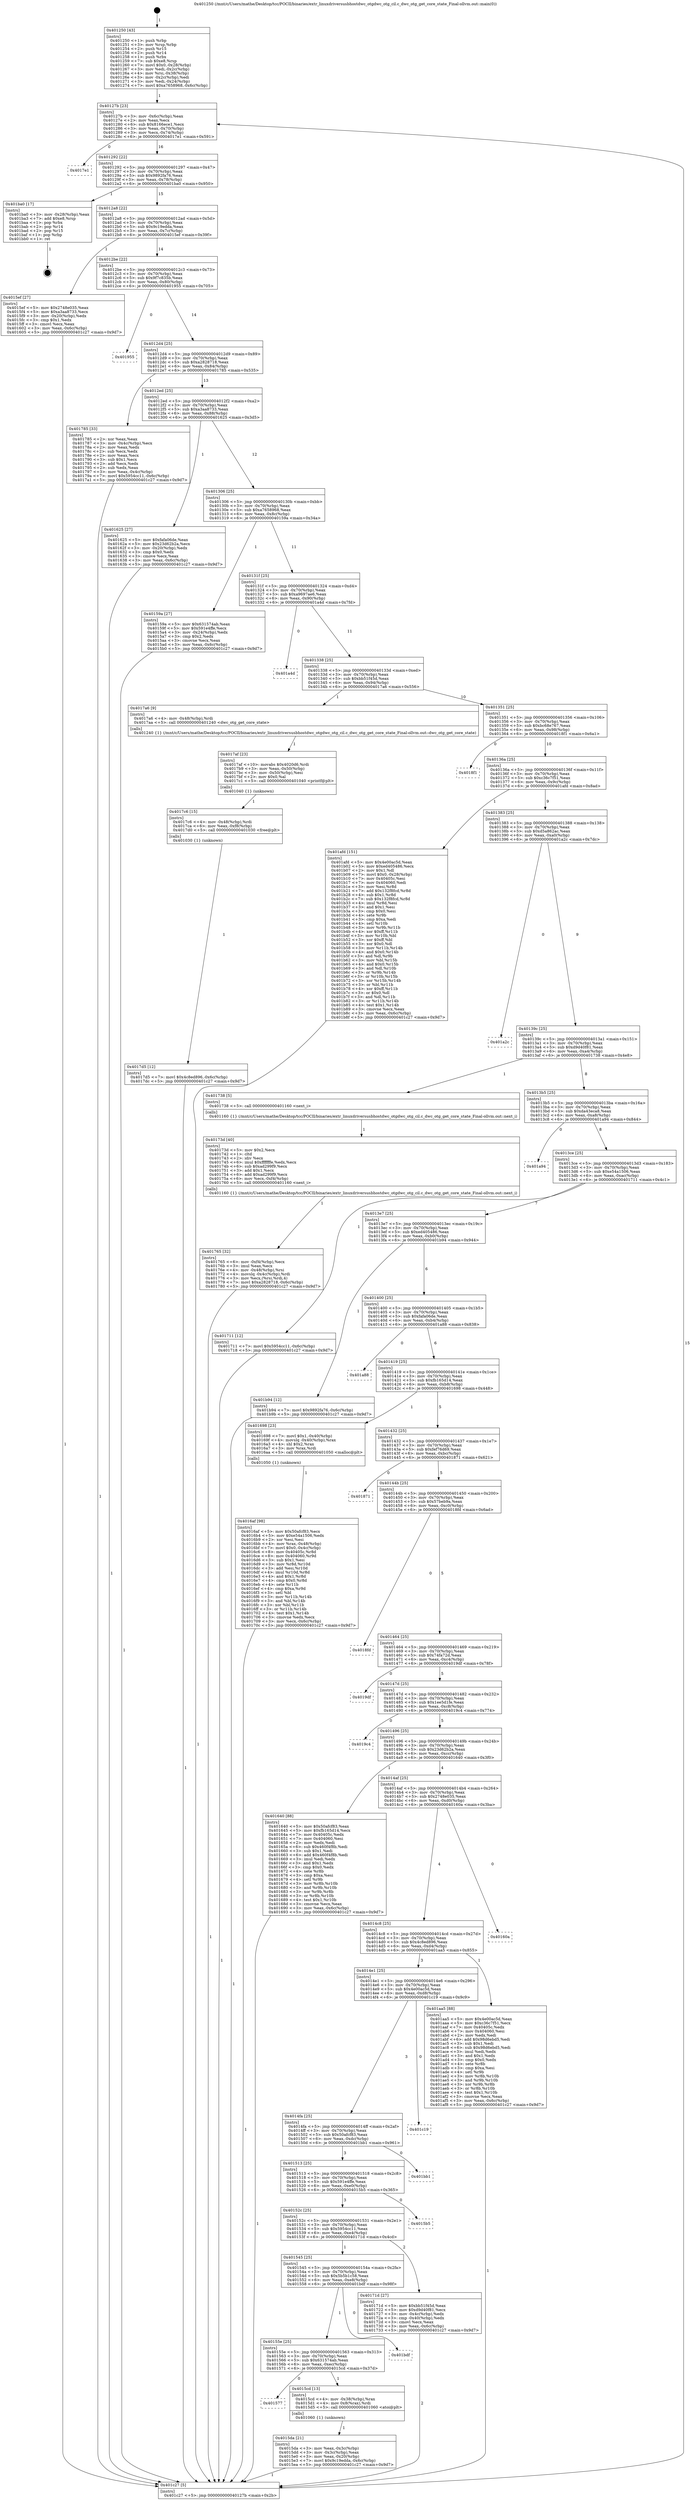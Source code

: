 digraph "0x401250" {
  label = "0x401250 (/mnt/c/Users/mathe/Desktop/tcc/POCII/binaries/extr_linuxdriversusbhostdwc_otgdwc_otg_cil.c_dwc_otg_get_core_state_Final-ollvm.out::main(0))"
  labelloc = "t"
  node[shape=record]

  Entry [label="",width=0.3,height=0.3,shape=circle,fillcolor=black,style=filled]
  "0x40127b" [label="{
     0x40127b [23]\l
     | [instrs]\l
     &nbsp;&nbsp;0x40127b \<+3\>: mov -0x6c(%rbp),%eax\l
     &nbsp;&nbsp;0x40127e \<+2\>: mov %eax,%ecx\l
     &nbsp;&nbsp;0x401280 \<+6\>: sub $0x8166ece1,%ecx\l
     &nbsp;&nbsp;0x401286 \<+3\>: mov %eax,-0x70(%rbp)\l
     &nbsp;&nbsp;0x401289 \<+3\>: mov %ecx,-0x74(%rbp)\l
     &nbsp;&nbsp;0x40128c \<+6\>: je 00000000004017e1 \<main+0x591\>\l
  }"]
  "0x4017e1" [label="{
     0x4017e1\l
  }", style=dashed]
  "0x401292" [label="{
     0x401292 [22]\l
     | [instrs]\l
     &nbsp;&nbsp;0x401292 \<+5\>: jmp 0000000000401297 \<main+0x47\>\l
     &nbsp;&nbsp;0x401297 \<+3\>: mov -0x70(%rbp),%eax\l
     &nbsp;&nbsp;0x40129a \<+5\>: sub $0x9892fa76,%eax\l
     &nbsp;&nbsp;0x40129f \<+3\>: mov %eax,-0x78(%rbp)\l
     &nbsp;&nbsp;0x4012a2 \<+6\>: je 0000000000401ba0 \<main+0x950\>\l
  }"]
  Exit [label="",width=0.3,height=0.3,shape=circle,fillcolor=black,style=filled,peripheries=2]
  "0x401ba0" [label="{
     0x401ba0 [17]\l
     | [instrs]\l
     &nbsp;&nbsp;0x401ba0 \<+3\>: mov -0x28(%rbp),%eax\l
     &nbsp;&nbsp;0x401ba3 \<+7\>: add $0xe8,%rsp\l
     &nbsp;&nbsp;0x401baa \<+1\>: pop %rbx\l
     &nbsp;&nbsp;0x401bab \<+2\>: pop %r14\l
     &nbsp;&nbsp;0x401bad \<+2\>: pop %r15\l
     &nbsp;&nbsp;0x401baf \<+1\>: pop %rbp\l
     &nbsp;&nbsp;0x401bb0 \<+1\>: ret\l
  }"]
  "0x4012a8" [label="{
     0x4012a8 [22]\l
     | [instrs]\l
     &nbsp;&nbsp;0x4012a8 \<+5\>: jmp 00000000004012ad \<main+0x5d\>\l
     &nbsp;&nbsp;0x4012ad \<+3\>: mov -0x70(%rbp),%eax\l
     &nbsp;&nbsp;0x4012b0 \<+5\>: sub $0x9c19edda,%eax\l
     &nbsp;&nbsp;0x4012b5 \<+3\>: mov %eax,-0x7c(%rbp)\l
     &nbsp;&nbsp;0x4012b8 \<+6\>: je 00000000004015ef \<main+0x39f\>\l
  }"]
  "0x4017d5" [label="{
     0x4017d5 [12]\l
     | [instrs]\l
     &nbsp;&nbsp;0x4017d5 \<+7\>: movl $0x4c8ed896,-0x6c(%rbp)\l
     &nbsp;&nbsp;0x4017dc \<+5\>: jmp 0000000000401c27 \<main+0x9d7\>\l
  }"]
  "0x4015ef" [label="{
     0x4015ef [27]\l
     | [instrs]\l
     &nbsp;&nbsp;0x4015ef \<+5\>: mov $0x2748e035,%eax\l
     &nbsp;&nbsp;0x4015f4 \<+5\>: mov $0xa3aa8733,%ecx\l
     &nbsp;&nbsp;0x4015f9 \<+3\>: mov -0x20(%rbp),%edx\l
     &nbsp;&nbsp;0x4015fc \<+3\>: cmp $0x1,%edx\l
     &nbsp;&nbsp;0x4015ff \<+3\>: cmovl %ecx,%eax\l
     &nbsp;&nbsp;0x401602 \<+3\>: mov %eax,-0x6c(%rbp)\l
     &nbsp;&nbsp;0x401605 \<+5\>: jmp 0000000000401c27 \<main+0x9d7\>\l
  }"]
  "0x4012be" [label="{
     0x4012be [22]\l
     | [instrs]\l
     &nbsp;&nbsp;0x4012be \<+5\>: jmp 00000000004012c3 \<main+0x73\>\l
     &nbsp;&nbsp;0x4012c3 \<+3\>: mov -0x70(%rbp),%eax\l
     &nbsp;&nbsp;0x4012c6 \<+5\>: sub $0x9f7c835b,%eax\l
     &nbsp;&nbsp;0x4012cb \<+3\>: mov %eax,-0x80(%rbp)\l
     &nbsp;&nbsp;0x4012ce \<+6\>: je 0000000000401955 \<main+0x705\>\l
  }"]
  "0x4017c6" [label="{
     0x4017c6 [15]\l
     | [instrs]\l
     &nbsp;&nbsp;0x4017c6 \<+4\>: mov -0x48(%rbp),%rdi\l
     &nbsp;&nbsp;0x4017ca \<+6\>: mov %eax,-0xf8(%rbp)\l
     &nbsp;&nbsp;0x4017d0 \<+5\>: call 0000000000401030 \<free@plt\>\l
     | [calls]\l
     &nbsp;&nbsp;0x401030 \{1\} (unknown)\l
  }"]
  "0x401955" [label="{
     0x401955\l
  }", style=dashed]
  "0x4012d4" [label="{
     0x4012d4 [25]\l
     | [instrs]\l
     &nbsp;&nbsp;0x4012d4 \<+5\>: jmp 00000000004012d9 \<main+0x89\>\l
     &nbsp;&nbsp;0x4012d9 \<+3\>: mov -0x70(%rbp),%eax\l
     &nbsp;&nbsp;0x4012dc \<+5\>: sub $0xa2828718,%eax\l
     &nbsp;&nbsp;0x4012e1 \<+6\>: mov %eax,-0x84(%rbp)\l
     &nbsp;&nbsp;0x4012e7 \<+6\>: je 0000000000401785 \<main+0x535\>\l
  }"]
  "0x4017af" [label="{
     0x4017af [23]\l
     | [instrs]\l
     &nbsp;&nbsp;0x4017af \<+10\>: movabs $0x4020d6,%rdi\l
     &nbsp;&nbsp;0x4017b9 \<+3\>: mov %eax,-0x50(%rbp)\l
     &nbsp;&nbsp;0x4017bc \<+3\>: mov -0x50(%rbp),%esi\l
     &nbsp;&nbsp;0x4017bf \<+2\>: mov $0x0,%al\l
     &nbsp;&nbsp;0x4017c1 \<+5\>: call 0000000000401040 \<printf@plt\>\l
     | [calls]\l
     &nbsp;&nbsp;0x401040 \{1\} (unknown)\l
  }"]
  "0x401785" [label="{
     0x401785 [33]\l
     | [instrs]\l
     &nbsp;&nbsp;0x401785 \<+2\>: xor %eax,%eax\l
     &nbsp;&nbsp;0x401787 \<+3\>: mov -0x4c(%rbp),%ecx\l
     &nbsp;&nbsp;0x40178a \<+2\>: mov %eax,%edx\l
     &nbsp;&nbsp;0x40178c \<+2\>: sub %ecx,%edx\l
     &nbsp;&nbsp;0x40178e \<+2\>: mov %eax,%ecx\l
     &nbsp;&nbsp;0x401790 \<+3\>: sub $0x1,%ecx\l
     &nbsp;&nbsp;0x401793 \<+2\>: add %ecx,%edx\l
     &nbsp;&nbsp;0x401795 \<+2\>: sub %edx,%eax\l
     &nbsp;&nbsp;0x401797 \<+3\>: mov %eax,-0x4c(%rbp)\l
     &nbsp;&nbsp;0x40179a \<+7\>: movl $0x5954cc11,-0x6c(%rbp)\l
     &nbsp;&nbsp;0x4017a1 \<+5\>: jmp 0000000000401c27 \<main+0x9d7\>\l
  }"]
  "0x4012ed" [label="{
     0x4012ed [25]\l
     | [instrs]\l
     &nbsp;&nbsp;0x4012ed \<+5\>: jmp 00000000004012f2 \<main+0xa2\>\l
     &nbsp;&nbsp;0x4012f2 \<+3\>: mov -0x70(%rbp),%eax\l
     &nbsp;&nbsp;0x4012f5 \<+5\>: sub $0xa3aa8733,%eax\l
     &nbsp;&nbsp;0x4012fa \<+6\>: mov %eax,-0x88(%rbp)\l
     &nbsp;&nbsp;0x401300 \<+6\>: je 0000000000401625 \<main+0x3d5\>\l
  }"]
  "0x401765" [label="{
     0x401765 [32]\l
     | [instrs]\l
     &nbsp;&nbsp;0x401765 \<+6\>: mov -0xf4(%rbp),%ecx\l
     &nbsp;&nbsp;0x40176b \<+3\>: imul %eax,%ecx\l
     &nbsp;&nbsp;0x40176e \<+4\>: mov -0x48(%rbp),%rsi\l
     &nbsp;&nbsp;0x401772 \<+4\>: movslq -0x4c(%rbp),%rdi\l
     &nbsp;&nbsp;0x401776 \<+3\>: mov %ecx,(%rsi,%rdi,4)\l
     &nbsp;&nbsp;0x401779 \<+7\>: movl $0xa2828718,-0x6c(%rbp)\l
     &nbsp;&nbsp;0x401780 \<+5\>: jmp 0000000000401c27 \<main+0x9d7\>\l
  }"]
  "0x401625" [label="{
     0x401625 [27]\l
     | [instrs]\l
     &nbsp;&nbsp;0x401625 \<+5\>: mov $0xfafa06de,%eax\l
     &nbsp;&nbsp;0x40162a \<+5\>: mov $0x23d62b2a,%ecx\l
     &nbsp;&nbsp;0x40162f \<+3\>: mov -0x20(%rbp),%edx\l
     &nbsp;&nbsp;0x401632 \<+3\>: cmp $0x0,%edx\l
     &nbsp;&nbsp;0x401635 \<+3\>: cmove %ecx,%eax\l
     &nbsp;&nbsp;0x401638 \<+3\>: mov %eax,-0x6c(%rbp)\l
     &nbsp;&nbsp;0x40163b \<+5\>: jmp 0000000000401c27 \<main+0x9d7\>\l
  }"]
  "0x401306" [label="{
     0x401306 [25]\l
     | [instrs]\l
     &nbsp;&nbsp;0x401306 \<+5\>: jmp 000000000040130b \<main+0xbb\>\l
     &nbsp;&nbsp;0x40130b \<+3\>: mov -0x70(%rbp),%eax\l
     &nbsp;&nbsp;0x40130e \<+5\>: sub $0xa7658968,%eax\l
     &nbsp;&nbsp;0x401313 \<+6\>: mov %eax,-0x8c(%rbp)\l
     &nbsp;&nbsp;0x401319 \<+6\>: je 000000000040159a \<main+0x34a\>\l
  }"]
  "0x40173d" [label="{
     0x40173d [40]\l
     | [instrs]\l
     &nbsp;&nbsp;0x40173d \<+5\>: mov $0x2,%ecx\l
     &nbsp;&nbsp;0x401742 \<+1\>: cltd\l
     &nbsp;&nbsp;0x401743 \<+2\>: idiv %ecx\l
     &nbsp;&nbsp;0x401745 \<+6\>: imul $0xfffffffe,%edx,%ecx\l
     &nbsp;&nbsp;0x40174b \<+6\>: sub $0xad299f9,%ecx\l
     &nbsp;&nbsp;0x401751 \<+3\>: add $0x1,%ecx\l
     &nbsp;&nbsp;0x401754 \<+6\>: add $0xad299f9,%ecx\l
     &nbsp;&nbsp;0x40175a \<+6\>: mov %ecx,-0xf4(%rbp)\l
     &nbsp;&nbsp;0x401760 \<+5\>: call 0000000000401160 \<next_i\>\l
     | [calls]\l
     &nbsp;&nbsp;0x401160 \{1\} (/mnt/c/Users/mathe/Desktop/tcc/POCII/binaries/extr_linuxdriversusbhostdwc_otgdwc_otg_cil.c_dwc_otg_get_core_state_Final-ollvm.out::next_i)\l
  }"]
  "0x40159a" [label="{
     0x40159a [27]\l
     | [instrs]\l
     &nbsp;&nbsp;0x40159a \<+5\>: mov $0x631574ab,%eax\l
     &nbsp;&nbsp;0x40159f \<+5\>: mov $0x591e4ffe,%ecx\l
     &nbsp;&nbsp;0x4015a4 \<+3\>: mov -0x24(%rbp),%edx\l
     &nbsp;&nbsp;0x4015a7 \<+3\>: cmp $0x2,%edx\l
     &nbsp;&nbsp;0x4015aa \<+3\>: cmovne %ecx,%eax\l
     &nbsp;&nbsp;0x4015ad \<+3\>: mov %eax,-0x6c(%rbp)\l
     &nbsp;&nbsp;0x4015b0 \<+5\>: jmp 0000000000401c27 \<main+0x9d7\>\l
  }"]
  "0x40131f" [label="{
     0x40131f [25]\l
     | [instrs]\l
     &nbsp;&nbsp;0x40131f \<+5\>: jmp 0000000000401324 \<main+0xd4\>\l
     &nbsp;&nbsp;0x401324 \<+3\>: mov -0x70(%rbp),%eax\l
     &nbsp;&nbsp;0x401327 \<+5\>: sub $0xa9697ae6,%eax\l
     &nbsp;&nbsp;0x40132c \<+6\>: mov %eax,-0x90(%rbp)\l
     &nbsp;&nbsp;0x401332 \<+6\>: je 0000000000401a4d \<main+0x7fd\>\l
  }"]
  "0x401c27" [label="{
     0x401c27 [5]\l
     | [instrs]\l
     &nbsp;&nbsp;0x401c27 \<+5\>: jmp 000000000040127b \<main+0x2b\>\l
  }"]
  "0x401250" [label="{
     0x401250 [43]\l
     | [instrs]\l
     &nbsp;&nbsp;0x401250 \<+1\>: push %rbp\l
     &nbsp;&nbsp;0x401251 \<+3\>: mov %rsp,%rbp\l
     &nbsp;&nbsp;0x401254 \<+2\>: push %r15\l
     &nbsp;&nbsp;0x401256 \<+2\>: push %r14\l
     &nbsp;&nbsp;0x401258 \<+1\>: push %rbx\l
     &nbsp;&nbsp;0x401259 \<+7\>: sub $0xe8,%rsp\l
     &nbsp;&nbsp;0x401260 \<+7\>: movl $0x0,-0x28(%rbp)\l
     &nbsp;&nbsp;0x401267 \<+3\>: mov %edi,-0x2c(%rbp)\l
     &nbsp;&nbsp;0x40126a \<+4\>: mov %rsi,-0x38(%rbp)\l
     &nbsp;&nbsp;0x40126e \<+3\>: mov -0x2c(%rbp),%edi\l
     &nbsp;&nbsp;0x401271 \<+3\>: mov %edi,-0x24(%rbp)\l
     &nbsp;&nbsp;0x401274 \<+7\>: movl $0xa7658968,-0x6c(%rbp)\l
  }"]
  "0x4016af" [label="{
     0x4016af [98]\l
     | [instrs]\l
     &nbsp;&nbsp;0x4016af \<+5\>: mov $0x50afcf83,%ecx\l
     &nbsp;&nbsp;0x4016b4 \<+5\>: mov $0xe54a1506,%edx\l
     &nbsp;&nbsp;0x4016b9 \<+2\>: xor %esi,%esi\l
     &nbsp;&nbsp;0x4016bb \<+4\>: mov %rax,-0x48(%rbp)\l
     &nbsp;&nbsp;0x4016bf \<+7\>: movl $0x0,-0x4c(%rbp)\l
     &nbsp;&nbsp;0x4016c6 \<+8\>: mov 0x40405c,%r8d\l
     &nbsp;&nbsp;0x4016ce \<+8\>: mov 0x404060,%r9d\l
     &nbsp;&nbsp;0x4016d6 \<+3\>: sub $0x1,%esi\l
     &nbsp;&nbsp;0x4016d9 \<+3\>: mov %r8d,%r10d\l
     &nbsp;&nbsp;0x4016dc \<+3\>: add %esi,%r10d\l
     &nbsp;&nbsp;0x4016df \<+4\>: imul %r10d,%r8d\l
     &nbsp;&nbsp;0x4016e3 \<+4\>: and $0x1,%r8d\l
     &nbsp;&nbsp;0x4016e7 \<+4\>: cmp $0x0,%r8d\l
     &nbsp;&nbsp;0x4016eb \<+4\>: sete %r11b\l
     &nbsp;&nbsp;0x4016ef \<+4\>: cmp $0xa,%r9d\l
     &nbsp;&nbsp;0x4016f3 \<+3\>: setl %bl\l
     &nbsp;&nbsp;0x4016f6 \<+3\>: mov %r11b,%r14b\l
     &nbsp;&nbsp;0x4016f9 \<+3\>: and %bl,%r14b\l
     &nbsp;&nbsp;0x4016fc \<+3\>: xor %bl,%r11b\l
     &nbsp;&nbsp;0x4016ff \<+3\>: or %r11b,%r14b\l
     &nbsp;&nbsp;0x401702 \<+4\>: test $0x1,%r14b\l
     &nbsp;&nbsp;0x401706 \<+3\>: cmovne %edx,%ecx\l
     &nbsp;&nbsp;0x401709 \<+3\>: mov %ecx,-0x6c(%rbp)\l
     &nbsp;&nbsp;0x40170c \<+5\>: jmp 0000000000401c27 \<main+0x9d7\>\l
  }"]
  "0x401a4d" [label="{
     0x401a4d\l
  }", style=dashed]
  "0x401338" [label="{
     0x401338 [25]\l
     | [instrs]\l
     &nbsp;&nbsp;0x401338 \<+5\>: jmp 000000000040133d \<main+0xed\>\l
     &nbsp;&nbsp;0x40133d \<+3\>: mov -0x70(%rbp),%eax\l
     &nbsp;&nbsp;0x401340 \<+5\>: sub $0xbb51f45d,%eax\l
     &nbsp;&nbsp;0x401345 \<+6\>: mov %eax,-0x94(%rbp)\l
     &nbsp;&nbsp;0x40134b \<+6\>: je 00000000004017a6 \<main+0x556\>\l
  }"]
  "0x4015da" [label="{
     0x4015da [21]\l
     | [instrs]\l
     &nbsp;&nbsp;0x4015da \<+3\>: mov %eax,-0x3c(%rbp)\l
     &nbsp;&nbsp;0x4015dd \<+3\>: mov -0x3c(%rbp),%eax\l
     &nbsp;&nbsp;0x4015e0 \<+3\>: mov %eax,-0x20(%rbp)\l
     &nbsp;&nbsp;0x4015e3 \<+7\>: movl $0x9c19edda,-0x6c(%rbp)\l
     &nbsp;&nbsp;0x4015ea \<+5\>: jmp 0000000000401c27 \<main+0x9d7\>\l
  }"]
  "0x4017a6" [label="{
     0x4017a6 [9]\l
     | [instrs]\l
     &nbsp;&nbsp;0x4017a6 \<+4\>: mov -0x48(%rbp),%rdi\l
     &nbsp;&nbsp;0x4017aa \<+5\>: call 0000000000401240 \<dwc_otg_get_core_state\>\l
     | [calls]\l
     &nbsp;&nbsp;0x401240 \{1\} (/mnt/c/Users/mathe/Desktop/tcc/POCII/binaries/extr_linuxdriversusbhostdwc_otgdwc_otg_cil.c_dwc_otg_get_core_state_Final-ollvm.out::dwc_otg_get_core_state)\l
  }"]
  "0x401351" [label="{
     0x401351 [25]\l
     | [instrs]\l
     &nbsp;&nbsp;0x401351 \<+5\>: jmp 0000000000401356 \<main+0x106\>\l
     &nbsp;&nbsp;0x401356 \<+3\>: mov -0x70(%rbp),%eax\l
     &nbsp;&nbsp;0x401359 \<+5\>: sub $0xbc68e767,%eax\l
     &nbsp;&nbsp;0x40135e \<+6\>: mov %eax,-0x98(%rbp)\l
     &nbsp;&nbsp;0x401364 \<+6\>: je 00000000004018f1 \<main+0x6a1\>\l
  }"]
  "0x401577" [label="{
     0x401577\l
  }", style=dashed]
  "0x4018f1" [label="{
     0x4018f1\l
  }", style=dashed]
  "0x40136a" [label="{
     0x40136a [25]\l
     | [instrs]\l
     &nbsp;&nbsp;0x40136a \<+5\>: jmp 000000000040136f \<main+0x11f\>\l
     &nbsp;&nbsp;0x40136f \<+3\>: mov -0x70(%rbp),%eax\l
     &nbsp;&nbsp;0x401372 \<+5\>: sub $0xc36c7f51,%eax\l
     &nbsp;&nbsp;0x401377 \<+6\>: mov %eax,-0x9c(%rbp)\l
     &nbsp;&nbsp;0x40137d \<+6\>: je 0000000000401afd \<main+0x8ad\>\l
  }"]
  "0x4015cd" [label="{
     0x4015cd [13]\l
     | [instrs]\l
     &nbsp;&nbsp;0x4015cd \<+4\>: mov -0x38(%rbp),%rax\l
     &nbsp;&nbsp;0x4015d1 \<+4\>: mov 0x8(%rax),%rdi\l
     &nbsp;&nbsp;0x4015d5 \<+5\>: call 0000000000401060 \<atoi@plt\>\l
     | [calls]\l
     &nbsp;&nbsp;0x401060 \{1\} (unknown)\l
  }"]
  "0x401afd" [label="{
     0x401afd [151]\l
     | [instrs]\l
     &nbsp;&nbsp;0x401afd \<+5\>: mov $0x4e00ac5d,%eax\l
     &nbsp;&nbsp;0x401b02 \<+5\>: mov $0xed405486,%ecx\l
     &nbsp;&nbsp;0x401b07 \<+2\>: mov $0x1,%dl\l
     &nbsp;&nbsp;0x401b09 \<+7\>: movl $0x0,-0x28(%rbp)\l
     &nbsp;&nbsp;0x401b10 \<+7\>: mov 0x40405c,%esi\l
     &nbsp;&nbsp;0x401b17 \<+7\>: mov 0x404060,%edi\l
     &nbsp;&nbsp;0x401b1e \<+3\>: mov %esi,%r8d\l
     &nbsp;&nbsp;0x401b21 \<+7\>: add $0x132f8fcd,%r8d\l
     &nbsp;&nbsp;0x401b28 \<+4\>: sub $0x1,%r8d\l
     &nbsp;&nbsp;0x401b2c \<+7\>: sub $0x132f8fcd,%r8d\l
     &nbsp;&nbsp;0x401b33 \<+4\>: imul %r8d,%esi\l
     &nbsp;&nbsp;0x401b37 \<+3\>: and $0x1,%esi\l
     &nbsp;&nbsp;0x401b3a \<+3\>: cmp $0x0,%esi\l
     &nbsp;&nbsp;0x401b3d \<+4\>: sete %r9b\l
     &nbsp;&nbsp;0x401b41 \<+3\>: cmp $0xa,%edi\l
     &nbsp;&nbsp;0x401b44 \<+4\>: setl %r10b\l
     &nbsp;&nbsp;0x401b48 \<+3\>: mov %r9b,%r11b\l
     &nbsp;&nbsp;0x401b4b \<+4\>: xor $0xff,%r11b\l
     &nbsp;&nbsp;0x401b4f \<+3\>: mov %r10b,%bl\l
     &nbsp;&nbsp;0x401b52 \<+3\>: xor $0xff,%bl\l
     &nbsp;&nbsp;0x401b55 \<+3\>: xor $0x0,%dl\l
     &nbsp;&nbsp;0x401b58 \<+3\>: mov %r11b,%r14b\l
     &nbsp;&nbsp;0x401b5b \<+4\>: and $0x0,%r14b\l
     &nbsp;&nbsp;0x401b5f \<+3\>: and %dl,%r9b\l
     &nbsp;&nbsp;0x401b62 \<+3\>: mov %bl,%r15b\l
     &nbsp;&nbsp;0x401b65 \<+4\>: and $0x0,%r15b\l
     &nbsp;&nbsp;0x401b69 \<+3\>: and %dl,%r10b\l
     &nbsp;&nbsp;0x401b6c \<+3\>: or %r9b,%r14b\l
     &nbsp;&nbsp;0x401b6f \<+3\>: or %r10b,%r15b\l
     &nbsp;&nbsp;0x401b72 \<+3\>: xor %r15b,%r14b\l
     &nbsp;&nbsp;0x401b75 \<+3\>: or %bl,%r11b\l
     &nbsp;&nbsp;0x401b78 \<+4\>: xor $0xff,%r11b\l
     &nbsp;&nbsp;0x401b7c \<+3\>: or $0x0,%dl\l
     &nbsp;&nbsp;0x401b7f \<+3\>: and %dl,%r11b\l
     &nbsp;&nbsp;0x401b82 \<+3\>: or %r11b,%r14b\l
     &nbsp;&nbsp;0x401b85 \<+4\>: test $0x1,%r14b\l
     &nbsp;&nbsp;0x401b89 \<+3\>: cmovne %ecx,%eax\l
     &nbsp;&nbsp;0x401b8c \<+3\>: mov %eax,-0x6c(%rbp)\l
     &nbsp;&nbsp;0x401b8f \<+5\>: jmp 0000000000401c27 \<main+0x9d7\>\l
  }"]
  "0x401383" [label="{
     0x401383 [25]\l
     | [instrs]\l
     &nbsp;&nbsp;0x401383 \<+5\>: jmp 0000000000401388 \<main+0x138\>\l
     &nbsp;&nbsp;0x401388 \<+3\>: mov -0x70(%rbp),%eax\l
     &nbsp;&nbsp;0x40138b \<+5\>: sub $0xd5a862ac,%eax\l
     &nbsp;&nbsp;0x401390 \<+6\>: mov %eax,-0xa0(%rbp)\l
     &nbsp;&nbsp;0x401396 \<+6\>: je 0000000000401a2c \<main+0x7dc\>\l
  }"]
  "0x40155e" [label="{
     0x40155e [25]\l
     | [instrs]\l
     &nbsp;&nbsp;0x40155e \<+5\>: jmp 0000000000401563 \<main+0x313\>\l
     &nbsp;&nbsp;0x401563 \<+3\>: mov -0x70(%rbp),%eax\l
     &nbsp;&nbsp;0x401566 \<+5\>: sub $0x631574ab,%eax\l
     &nbsp;&nbsp;0x40156b \<+6\>: mov %eax,-0xec(%rbp)\l
     &nbsp;&nbsp;0x401571 \<+6\>: je 00000000004015cd \<main+0x37d\>\l
  }"]
  "0x401a2c" [label="{
     0x401a2c\l
  }", style=dashed]
  "0x40139c" [label="{
     0x40139c [25]\l
     | [instrs]\l
     &nbsp;&nbsp;0x40139c \<+5\>: jmp 00000000004013a1 \<main+0x151\>\l
     &nbsp;&nbsp;0x4013a1 \<+3\>: mov -0x70(%rbp),%eax\l
     &nbsp;&nbsp;0x4013a4 \<+5\>: sub $0xd9d40f81,%eax\l
     &nbsp;&nbsp;0x4013a9 \<+6\>: mov %eax,-0xa4(%rbp)\l
     &nbsp;&nbsp;0x4013af \<+6\>: je 0000000000401738 \<main+0x4e8\>\l
  }"]
  "0x401bdf" [label="{
     0x401bdf\l
  }", style=dashed]
  "0x401738" [label="{
     0x401738 [5]\l
     | [instrs]\l
     &nbsp;&nbsp;0x401738 \<+5\>: call 0000000000401160 \<next_i\>\l
     | [calls]\l
     &nbsp;&nbsp;0x401160 \{1\} (/mnt/c/Users/mathe/Desktop/tcc/POCII/binaries/extr_linuxdriversusbhostdwc_otgdwc_otg_cil.c_dwc_otg_get_core_state_Final-ollvm.out::next_i)\l
  }"]
  "0x4013b5" [label="{
     0x4013b5 [25]\l
     | [instrs]\l
     &nbsp;&nbsp;0x4013b5 \<+5\>: jmp 00000000004013ba \<main+0x16a\>\l
     &nbsp;&nbsp;0x4013ba \<+3\>: mov -0x70(%rbp),%eax\l
     &nbsp;&nbsp;0x4013bd \<+5\>: sub $0xda43eca8,%eax\l
     &nbsp;&nbsp;0x4013c2 \<+6\>: mov %eax,-0xa8(%rbp)\l
     &nbsp;&nbsp;0x4013c8 \<+6\>: je 0000000000401a94 \<main+0x844\>\l
  }"]
  "0x401545" [label="{
     0x401545 [25]\l
     | [instrs]\l
     &nbsp;&nbsp;0x401545 \<+5\>: jmp 000000000040154a \<main+0x2fa\>\l
     &nbsp;&nbsp;0x40154a \<+3\>: mov -0x70(%rbp),%eax\l
     &nbsp;&nbsp;0x40154d \<+5\>: sub $0x5b5b1c58,%eax\l
     &nbsp;&nbsp;0x401552 \<+6\>: mov %eax,-0xe8(%rbp)\l
     &nbsp;&nbsp;0x401558 \<+6\>: je 0000000000401bdf \<main+0x98f\>\l
  }"]
  "0x401a94" [label="{
     0x401a94\l
  }", style=dashed]
  "0x4013ce" [label="{
     0x4013ce [25]\l
     | [instrs]\l
     &nbsp;&nbsp;0x4013ce \<+5\>: jmp 00000000004013d3 \<main+0x183\>\l
     &nbsp;&nbsp;0x4013d3 \<+3\>: mov -0x70(%rbp),%eax\l
     &nbsp;&nbsp;0x4013d6 \<+5\>: sub $0xe54a1506,%eax\l
     &nbsp;&nbsp;0x4013db \<+6\>: mov %eax,-0xac(%rbp)\l
     &nbsp;&nbsp;0x4013e1 \<+6\>: je 0000000000401711 \<main+0x4c1\>\l
  }"]
  "0x40171d" [label="{
     0x40171d [27]\l
     | [instrs]\l
     &nbsp;&nbsp;0x40171d \<+5\>: mov $0xbb51f45d,%eax\l
     &nbsp;&nbsp;0x401722 \<+5\>: mov $0xd9d40f81,%ecx\l
     &nbsp;&nbsp;0x401727 \<+3\>: mov -0x4c(%rbp),%edx\l
     &nbsp;&nbsp;0x40172a \<+3\>: cmp -0x40(%rbp),%edx\l
     &nbsp;&nbsp;0x40172d \<+3\>: cmovl %ecx,%eax\l
     &nbsp;&nbsp;0x401730 \<+3\>: mov %eax,-0x6c(%rbp)\l
     &nbsp;&nbsp;0x401733 \<+5\>: jmp 0000000000401c27 \<main+0x9d7\>\l
  }"]
  "0x401711" [label="{
     0x401711 [12]\l
     | [instrs]\l
     &nbsp;&nbsp;0x401711 \<+7\>: movl $0x5954cc11,-0x6c(%rbp)\l
     &nbsp;&nbsp;0x401718 \<+5\>: jmp 0000000000401c27 \<main+0x9d7\>\l
  }"]
  "0x4013e7" [label="{
     0x4013e7 [25]\l
     | [instrs]\l
     &nbsp;&nbsp;0x4013e7 \<+5\>: jmp 00000000004013ec \<main+0x19c\>\l
     &nbsp;&nbsp;0x4013ec \<+3\>: mov -0x70(%rbp),%eax\l
     &nbsp;&nbsp;0x4013ef \<+5\>: sub $0xed405486,%eax\l
     &nbsp;&nbsp;0x4013f4 \<+6\>: mov %eax,-0xb0(%rbp)\l
     &nbsp;&nbsp;0x4013fa \<+6\>: je 0000000000401b94 \<main+0x944\>\l
  }"]
  "0x40152c" [label="{
     0x40152c [25]\l
     | [instrs]\l
     &nbsp;&nbsp;0x40152c \<+5\>: jmp 0000000000401531 \<main+0x2e1\>\l
     &nbsp;&nbsp;0x401531 \<+3\>: mov -0x70(%rbp),%eax\l
     &nbsp;&nbsp;0x401534 \<+5\>: sub $0x5954cc11,%eax\l
     &nbsp;&nbsp;0x401539 \<+6\>: mov %eax,-0xe4(%rbp)\l
     &nbsp;&nbsp;0x40153f \<+6\>: je 000000000040171d \<main+0x4cd\>\l
  }"]
  "0x401b94" [label="{
     0x401b94 [12]\l
     | [instrs]\l
     &nbsp;&nbsp;0x401b94 \<+7\>: movl $0x9892fa76,-0x6c(%rbp)\l
     &nbsp;&nbsp;0x401b9b \<+5\>: jmp 0000000000401c27 \<main+0x9d7\>\l
  }"]
  "0x401400" [label="{
     0x401400 [25]\l
     | [instrs]\l
     &nbsp;&nbsp;0x401400 \<+5\>: jmp 0000000000401405 \<main+0x1b5\>\l
     &nbsp;&nbsp;0x401405 \<+3\>: mov -0x70(%rbp),%eax\l
     &nbsp;&nbsp;0x401408 \<+5\>: sub $0xfafa06de,%eax\l
     &nbsp;&nbsp;0x40140d \<+6\>: mov %eax,-0xb4(%rbp)\l
     &nbsp;&nbsp;0x401413 \<+6\>: je 0000000000401a88 \<main+0x838\>\l
  }"]
  "0x4015b5" [label="{
     0x4015b5\l
  }", style=dashed]
  "0x401a88" [label="{
     0x401a88\l
  }", style=dashed]
  "0x401419" [label="{
     0x401419 [25]\l
     | [instrs]\l
     &nbsp;&nbsp;0x401419 \<+5\>: jmp 000000000040141e \<main+0x1ce\>\l
     &nbsp;&nbsp;0x40141e \<+3\>: mov -0x70(%rbp),%eax\l
     &nbsp;&nbsp;0x401421 \<+5\>: sub $0xfb165d14,%eax\l
     &nbsp;&nbsp;0x401426 \<+6\>: mov %eax,-0xb8(%rbp)\l
     &nbsp;&nbsp;0x40142c \<+6\>: je 0000000000401698 \<main+0x448\>\l
  }"]
  "0x401513" [label="{
     0x401513 [25]\l
     | [instrs]\l
     &nbsp;&nbsp;0x401513 \<+5\>: jmp 0000000000401518 \<main+0x2c8\>\l
     &nbsp;&nbsp;0x401518 \<+3\>: mov -0x70(%rbp),%eax\l
     &nbsp;&nbsp;0x40151b \<+5\>: sub $0x591e4ffe,%eax\l
     &nbsp;&nbsp;0x401520 \<+6\>: mov %eax,-0xe0(%rbp)\l
     &nbsp;&nbsp;0x401526 \<+6\>: je 00000000004015b5 \<main+0x365\>\l
  }"]
  "0x401698" [label="{
     0x401698 [23]\l
     | [instrs]\l
     &nbsp;&nbsp;0x401698 \<+7\>: movl $0x1,-0x40(%rbp)\l
     &nbsp;&nbsp;0x40169f \<+4\>: movslq -0x40(%rbp),%rax\l
     &nbsp;&nbsp;0x4016a3 \<+4\>: shl $0x2,%rax\l
     &nbsp;&nbsp;0x4016a7 \<+3\>: mov %rax,%rdi\l
     &nbsp;&nbsp;0x4016aa \<+5\>: call 0000000000401050 \<malloc@plt\>\l
     | [calls]\l
     &nbsp;&nbsp;0x401050 \{1\} (unknown)\l
  }"]
  "0x401432" [label="{
     0x401432 [25]\l
     | [instrs]\l
     &nbsp;&nbsp;0x401432 \<+5\>: jmp 0000000000401437 \<main+0x1e7\>\l
     &nbsp;&nbsp;0x401437 \<+3\>: mov -0x70(%rbp),%eax\l
     &nbsp;&nbsp;0x40143a \<+5\>: sub $0xfef76d69,%eax\l
     &nbsp;&nbsp;0x40143f \<+6\>: mov %eax,-0xbc(%rbp)\l
     &nbsp;&nbsp;0x401445 \<+6\>: je 0000000000401871 \<main+0x621\>\l
  }"]
  "0x401bb1" [label="{
     0x401bb1\l
  }", style=dashed]
  "0x401871" [label="{
     0x401871\l
  }", style=dashed]
  "0x40144b" [label="{
     0x40144b [25]\l
     | [instrs]\l
     &nbsp;&nbsp;0x40144b \<+5\>: jmp 0000000000401450 \<main+0x200\>\l
     &nbsp;&nbsp;0x401450 \<+3\>: mov -0x70(%rbp),%eax\l
     &nbsp;&nbsp;0x401453 \<+5\>: sub $0x57beb9a,%eax\l
     &nbsp;&nbsp;0x401458 \<+6\>: mov %eax,-0xc0(%rbp)\l
     &nbsp;&nbsp;0x40145e \<+6\>: je 00000000004018fd \<main+0x6ad\>\l
  }"]
  "0x4014fa" [label="{
     0x4014fa [25]\l
     | [instrs]\l
     &nbsp;&nbsp;0x4014fa \<+5\>: jmp 00000000004014ff \<main+0x2af\>\l
     &nbsp;&nbsp;0x4014ff \<+3\>: mov -0x70(%rbp),%eax\l
     &nbsp;&nbsp;0x401502 \<+5\>: sub $0x50afcf83,%eax\l
     &nbsp;&nbsp;0x401507 \<+6\>: mov %eax,-0xdc(%rbp)\l
     &nbsp;&nbsp;0x40150d \<+6\>: je 0000000000401bb1 \<main+0x961\>\l
  }"]
  "0x4018fd" [label="{
     0x4018fd\l
  }", style=dashed]
  "0x401464" [label="{
     0x401464 [25]\l
     | [instrs]\l
     &nbsp;&nbsp;0x401464 \<+5\>: jmp 0000000000401469 \<main+0x219\>\l
     &nbsp;&nbsp;0x401469 \<+3\>: mov -0x70(%rbp),%eax\l
     &nbsp;&nbsp;0x40146c \<+5\>: sub $0x74fa72d,%eax\l
     &nbsp;&nbsp;0x401471 \<+6\>: mov %eax,-0xc4(%rbp)\l
     &nbsp;&nbsp;0x401477 \<+6\>: je 00000000004019df \<main+0x78f\>\l
  }"]
  "0x401c19" [label="{
     0x401c19\l
  }", style=dashed]
  "0x4019df" [label="{
     0x4019df\l
  }", style=dashed]
  "0x40147d" [label="{
     0x40147d [25]\l
     | [instrs]\l
     &nbsp;&nbsp;0x40147d \<+5\>: jmp 0000000000401482 \<main+0x232\>\l
     &nbsp;&nbsp;0x401482 \<+3\>: mov -0x70(%rbp),%eax\l
     &nbsp;&nbsp;0x401485 \<+5\>: sub $0x1ee5d1fe,%eax\l
     &nbsp;&nbsp;0x40148a \<+6\>: mov %eax,-0xc8(%rbp)\l
     &nbsp;&nbsp;0x401490 \<+6\>: je 00000000004019c4 \<main+0x774\>\l
  }"]
  "0x4014e1" [label="{
     0x4014e1 [25]\l
     | [instrs]\l
     &nbsp;&nbsp;0x4014e1 \<+5\>: jmp 00000000004014e6 \<main+0x296\>\l
     &nbsp;&nbsp;0x4014e6 \<+3\>: mov -0x70(%rbp),%eax\l
     &nbsp;&nbsp;0x4014e9 \<+5\>: sub $0x4e00ac5d,%eax\l
     &nbsp;&nbsp;0x4014ee \<+6\>: mov %eax,-0xd8(%rbp)\l
     &nbsp;&nbsp;0x4014f4 \<+6\>: je 0000000000401c19 \<main+0x9c9\>\l
  }"]
  "0x4019c4" [label="{
     0x4019c4\l
  }", style=dashed]
  "0x401496" [label="{
     0x401496 [25]\l
     | [instrs]\l
     &nbsp;&nbsp;0x401496 \<+5\>: jmp 000000000040149b \<main+0x24b\>\l
     &nbsp;&nbsp;0x40149b \<+3\>: mov -0x70(%rbp),%eax\l
     &nbsp;&nbsp;0x40149e \<+5\>: sub $0x23d62b2a,%eax\l
     &nbsp;&nbsp;0x4014a3 \<+6\>: mov %eax,-0xcc(%rbp)\l
     &nbsp;&nbsp;0x4014a9 \<+6\>: je 0000000000401640 \<main+0x3f0\>\l
  }"]
  "0x401aa5" [label="{
     0x401aa5 [88]\l
     | [instrs]\l
     &nbsp;&nbsp;0x401aa5 \<+5\>: mov $0x4e00ac5d,%eax\l
     &nbsp;&nbsp;0x401aaa \<+5\>: mov $0xc36c7f51,%ecx\l
     &nbsp;&nbsp;0x401aaf \<+7\>: mov 0x40405c,%edx\l
     &nbsp;&nbsp;0x401ab6 \<+7\>: mov 0x404060,%esi\l
     &nbsp;&nbsp;0x401abd \<+2\>: mov %edx,%edi\l
     &nbsp;&nbsp;0x401abf \<+6\>: add $0x98d6ebd5,%edi\l
     &nbsp;&nbsp;0x401ac5 \<+3\>: sub $0x1,%edi\l
     &nbsp;&nbsp;0x401ac8 \<+6\>: sub $0x98d6ebd5,%edi\l
     &nbsp;&nbsp;0x401ace \<+3\>: imul %edi,%edx\l
     &nbsp;&nbsp;0x401ad1 \<+3\>: and $0x1,%edx\l
     &nbsp;&nbsp;0x401ad4 \<+3\>: cmp $0x0,%edx\l
     &nbsp;&nbsp;0x401ad7 \<+4\>: sete %r8b\l
     &nbsp;&nbsp;0x401adb \<+3\>: cmp $0xa,%esi\l
     &nbsp;&nbsp;0x401ade \<+4\>: setl %r9b\l
     &nbsp;&nbsp;0x401ae2 \<+3\>: mov %r8b,%r10b\l
     &nbsp;&nbsp;0x401ae5 \<+3\>: and %r9b,%r10b\l
     &nbsp;&nbsp;0x401ae8 \<+3\>: xor %r9b,%r8b\l
     &nbsp;&nbsp;0x401aeb \<+3\>: or %r8b,%r10b\l
     &nbsp;&nbsp;0x401aee \<+4\>: test $0x1,%r10b\l
     &nbsp;&nbsp;0x401af2 \<+3\>: cmovne %ecx,%eax\l
     &nbsp;&nbsp;0x401af5 \<+3\>: mov %eax,-0x6c(%rbp)\l
     &nbsp;&nbsp;0x401af8 \<+5\>: jmp 0000000000401c27 \<main+0x9d7\>\l
  }"]
  "0x401640" [label="{
     0x401640 [88]\l
     | [instrs]\l
     &nbsp;&nbsp;0x401640 \<+5\>: mov $0x50afcf83,%eax\l
     &nbsp;&nbsp;0x401645 \<+5\>: mov $0xfb165d14,%ecx\l
     &nbsp;&nbsp;0x40164a \<+7\>: mov 0x40405c,%edx\l
     &nbsp;&nbsp;0x401651 \<+7\>: mov 0x404060,%esi\l
     &nbsp;&nbsp;0x401658 \<+2\>: mov %edx,%edi\l
     &nbsp;&nbsp;0x40165a \<+6\>: sub $0x460f4f8b,%edi\l
     &nbsp;&nbsp;0x401660 \<+3\>: sub $0x1,%edi\l
     &nbsp;&nbsp;0x401663 \<+6\>: add $0x460f4f8b,%edi\l
     &nbsp;&nbsp;0x401669 \<+3\>: imul %edi,%edx\l
     &nbsp;&nbsp;0x40166c \<+3\>: and $0x1,%edx\l
     &nbsp;&nbsp;0x40166f \<+3\>: cmp $0x0,%edx\l
     &nbsp;&nbsp;0x401672 \<+4\>: sete %r8b\l
     &nbsp;&nbsp;0x401676 \<+3\>: cmp $0xa,%esi\l
     &nbsp;&nbsp;0x401679 \<+4\>: setl %r9b\l
     &nbsp;&nbsp;0x40167d \<+3\>: mov %r8b,%r10b\l
     &nbsp;&nbsp;0x401680 \<+3\>: and %r9b,%r10b\l
     &nbsp;&nbsp;0x401683 \<+3\>: xor %r9b,%r8b\l
     &nbsp;&nbsp;0x401686 \<+3\>: or %r8b,%r10b\l
     &nbsp;&nbsp;0x401689 \<+4\>: test $0x1,%r10b\l
     &nbsp;&nbsp;0x40168d \<+3\>: cmovne %ecx,%eax\l
     &nbsp;&nbsp;0x401690 \<+3\>: mov %eax,-0x6c(%rbp)\l
     &nbsp;&nbsp;0x401693 \<+5\>: jmp 0000000000401c27 \<main+0x9d7\>\l
  }"]
  "0x4014af" [label="{
     0x4014af [25]\l
     | [instrs]\l
     &nbsp;&nbsp;0x4014af \<+5\>: jmp 00000000004014b4 \<main+0x264\>\l
     &nbsp;&nbsp;0x4014b4 \<+3\>: mov -0x70(%rbp),%eax\l
     &nbsp;&nbsp;0x4014b7 \<+5\>: sub $0x2748e035,%eax\l
     &nbsp;&nbsp;0x4014bc \<+6\>: mov %eax,-0xd0(%rbp)\l
     &nbsp;&nbsp;0x4014c2 \<+6\>: je 000000000040160a \<main+0x3ba\>\l
  }"]
  "0x4014c8" [label="{
     0x4014c8 [25]\l
     | [instrs]\l
     &nbsp;&nbsp;0x4014c8 \<+5\>: jmp 00000000004014cd \<main+0x27d\>\l
     &nbsp;&nbsp;0x4014cd \<+3\>: mov -0x70(%rbp),%eax\l
     &nbsp;&nbsp;0x4014d0 \<+5\>: sub $0x4c8ed896,%eax\l
     &nbsp;&nbsp;0x4014d5 \<+6\>: mov %eax,-0xd4(%rbp)\l
     &nbsp;&nbsp;0x4014db \<+6\>: je 0000000000401aa5 \<main+0x855\>\l
  }"]
  "0x40160a" [label="{
     0x40160a\l
  }", style=dashed]
  Entry -> "0x401250" [label=" 1"]
  "0x40127b" -> "0x4017e1" [label=" 0"]
  "0x40127b" -> "0x401292" [label=" 16"]
  "0x401ba0" -> Exit [label=" 1"]
  "0x401292" -> "0x401ba0" [label=" 1"]
  "0x401292" -> "0x4012a8" [label=" 15"]
  "0x401b94" -> "0x401c27" [label=" 1"]
  "0x4012a8" -> "0x4015ef" [label=" 1"]
  "0x4012a8" -> "0x4012be" [label=" 14"]
  "0x401afd" -> "0x401c27" [label=" 1"]
  "0x4012be" -> "0x401955" [label=" 0"]
  "0x4012be" -> "0x4012d4" [label=" 14"]
  "0x401aa5" -> "0x401c27" [label=" 1"]
  "0x4012d4" -> "0x401785" [label=" 1"]
  "0x4012d4" -> "0x4012ed" [label=" 13"]
  "0x4017d5" -> "0x401c27" [label=" 1"]
  "0x4012ed" -> "0x401625" [label=" 1"]
  "0x4012ed" -> "0x401306" [label=" 12"]
  "0x4017c6" -> "0x4017d5" [label=" 1"]
  "0x401306" -> "0x40159a" [label=" 1"]
  "0x401306" -> "0x40131f" [label=" 11"]
  "0x40159a" -> "0x401c27" [label=" 1"]
  "0x401250" -> "0x40127b" [label=" 1"]
  "0x401c27" -> "0x40127b" [label=" 15"]
  "0x4017af" -> "0x4017c6" [label=" 1"]
  "0x40131f" -> "0x401a4d" [label=" 0"]
  "0x40131f" -> "0x401338" [label=" 11"]
  "0x4017a6" -> "0x4017af" [label=" 1"]
  "0x401338" -> "0x4017a6" [label=" 1"]
  "0x401338" -> "0x401351" [label=" 10"]
  "0x401785" -> "0x401c27" [label=" 1"]
  "0x401351" -> "0x4018f1" [label=" 0"]
  "0x401351" -> "0x40136a" [label=" 10"]
  "0x401765" -> "0x401c27" [label=" 1"]
  "0x40136a" -> "0x401afd" [label=" 1"]
  "0x40136a" -> "0x401383" [label=" 9"]
  "0x40173d" -> "0x401765" [label=" 1"]
  "0x401383" -> "0x401a2c" [label=" 0"]
  "0x401383" -> "0x40139c" [label=" 9"]
  "0x40171d" -> "0x401c27" [label=" 2"]
  "0x40139c" -> "0x401738" [label=" 1"]
  "0x40139c" -> "0x4013b5" [label=" 8"]
  "0x401711" -> "0x401c27" [label=" 1"]
  "0x4013b5" -> "0x401a94" [label=" 0"]
  "0x4013b5" -> "0x4013ce" [label=" 8"]
  "0x401698" -> "0x4016af" [label=" 1"]
  "0x4013ce" -> "0x401711" [label=" 1"]
  "0x4013ce" -> "0x4013e7" [label=" 7"]
  "0x401640" -> "0x401c27" [label=" 1"]
  "0x4013e7" -> "0x401b94" [label=" 1"]
  "0x4013e7" -> "0x401400" [label=" 6"]
  "0x4015ef" -> "0x401c27" [label=" 1"]
  "0x401400" -> "0x401a88" [label=" 0"]
  "0x401400" -> "0x401419" [label=" 6"]
  "0x4015da" -> "0x401c27" [label=" 1"]
  "0x401419" -> "0x401698" [label=" 1"]
  "0x401419" -> "0x401432" [label=" 5"]
  "0x40155e" -> "0x401577" [label=" 0"]
  "0x401432" -> "0x401871" [label=" 0"]
  "0x401432" -> "0x40144b" [label=" 5"]
  "0x40155e" -> "0x4015cd" [label=" 1"]
  "0x40144b" -> "0x4018fd" [label=" 0"]
  "0x40144b" -> "0x401464" [label=" 5"]
  "0x401545" -> "0x40155e" [label=" 1"]
  "0x401464" -> "0x4019df" [label=" 0"]
  "0x401464" -> "0x40147d" [label=" 5"]
  "0x401545" -> "0x401bdf" [label=" 0"]
  "0x40147d" -> "0x4019c4" [label=" 0"]
  "0x40147d" -> "0x401496" [label=" 5"]
  "0x40152c" -> "0x401545" [label=" 1"]
  "0x401496" -> "0x401640" [label=" 1"]
  "0x401496" -> "0x4014af" [label=" 4"]
  "0x40152c" -> "0x40171d" [label=" 2"]
  "0x4014af" -> "0x40160a" [label=" 0"]
  "0x4014af" -> "0x4014c8" [label=" 4"]
  "0x401625" -> "0x401c27" [label=" 1"]
  "0x4014c8" -> "0x401aa5" [label=" 1"]
  "0x4014c8" -> "0x4014e1" [label=" 3"]
  "0x4016af" -> "0x401c27" [label=" 1"]
  "0x4014e1" -> "0x401c19" [label=" 0"]
  "0x4014e1" -> "0x4014fa" [label=" 3"]
  "0x401738" -> "0x40173d" [label=" 1"]
  "0x4014fa" -> "0x401bb1" [label=" 0"]
  "0x4014fa" -> "0x401513" [label=" 3"]
  "0x4015cd" -> "0x4015da" [label=" 1"]
  "0x401513" -> "0x4015b5" [label=" 0"]
  "0x401513" -> "0x40152c" [label=" 3"]
}
